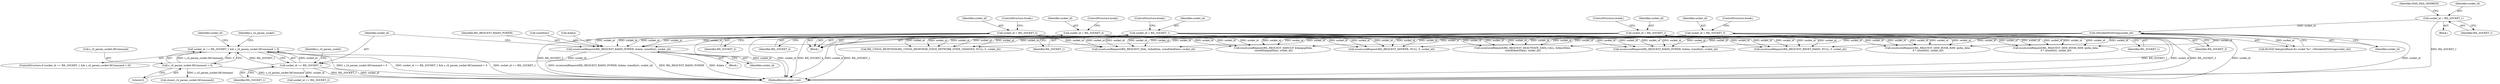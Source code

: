 digraph "0_Android_cd5f15f588a5d27e99ba12f057245bfe507f8c42@API" {
"1000397" [label="(Call,socket_id == RIL_SOCKET_1 && s_ril_param_socket.fdCommand > 0)"];
"1000398" [label="(Call,socket_id == RIL_SOCKET_1)"];
"1000389" [label="(Call,issueLocalRequest(RIL_REQUEST_RADIO_POWER, &data, sizeof(int), socket_id))"];
"1000364" [label="(Call,socket_id = RIL_SOCKET_1)"];
"1000349" [label="(Call,socket_id = RIL_SOCKET_2)"];
"1000359" [label="(Call,socket_id = RIL_SOCKET_4)"];
"1000344" [label="(Call,socket_id = RIL_SOCKET_1)"];
"1000146" [label="(Call,rilSocketIdToString(socket_id))"];
"1000133" [label="(Call,socket_id = RIL_SOCKET_1)"];
"1000354" [label="(Call,socket_id = RIL_SOCKET_3)"];
"1000401" [label="(Call,s_ril_param_socket.fdCommand > 0)"];
"1000389" [label="(Call,issueLocalRequest(RIL_REQUEST_RADIO_POWER, &data, sizeof(int), socket_id))"];
"1000616" [label="(Call,issueLocalRequest(RIL_REQUEST_HANGUP, &hangupData,\n sizeof(hangupData), socket_id))"];
"1000346" [label="(Identifier,RIL_SOCKET_1)"];
"1000397" [label="(Call,socket_id == RIL_SOCKET_1 && s_ril_param_socket.fdCommand > 0)"];
"1000146" [label="(Call,rilSocketIdToString(socket_id))"];
"1000596" [label="(Call,issueLocalRequest(RIL_REQUEST_DIAL, &dialData, sizeof(dialData), socket_id))"];
"1000377" [label="(Call,issueLocalRequest(RIL_REQUEST_RESET_RADIO, NULL, 0, socket_id))"];
"1000345" [label="(Identifier,socket_id)"];
"1000401" [label="(Call,s_ril_param_socket.fdCommand > 0)"];
"1000112" [label="(Block,)"];
"1000357" [label="(ControlStructure,break;)"];
"1000373" [label="(Block,)"];
"1000395" [label="(Identifier,socket_id)"];
"1000403" [label="(Identifier,s_ril_param_socket)"];
"1000355" [label="(Identifier,socket_id)"];
"1000482" [label="(Call,issueLocalRequest(RIL_REQUEST_OEM_HOOK_RAW, qxdm_data,\n 6 * sizeof(int), socket_id))"];
"1000393" [label="(Call,sizeof(int))"];
"1000347" [label="(ControlStructure,break;)"];
"1000144" [label="(Call,RLOGI(\"debugCallback for socket %s\", rilSocketIdToString(socket_id)))"];
"1000147" [label="(Identifier,socket_id)"];
"1000365" [label="(Identifier,socket_id)"];
"1000398" [label="(Call,socket_id == RIL_SOCKET_1)"];
"1000407" [label="(Call,close(s_ril_param_socket.fdCommand))"];
"1000361" [label="(Identifier,RIL_SOCKET_4)"];
"1000133" [label="(Call,socket_id = RIL_SOCKET_1)"];
"1000344" [label="(Call,socket_id = RIL_SOCKET_1)"];
"1000364" [label="(Call,socket_id = RIL_SOCKET_1)"];
"1000354" [label="(Call,socket_id = RIL_SOCKET_3)"];
"1000524" [label="(Call,issueLocalRequest(RIL_REQUEST_OEM_HOOK_RAW, qxdm_data,\n 6 * sizeof(int), socket_id))"];
"1000342" [label="(Block,)"];
"1000352" [label="(ControlStructure,break;)"];
"1000400" [label="(Identifier,RIL_SOCKET_1)"];
"1000557" [label="(Call,issueLocalRequest(RIL_REQUEST_DEACTIVATE_DATA_CALL, &deactData,\n sizeof(deactData), socket_id))"];
"1000362" [label="(ControlStructure,break;)"];
"1000366" [label="(Identifier,RIL_SOCKET_1)"];
"1000633" [label="(MethodReturn,static void)"];
"1000138" [label="(Identifier,MAX_DIAL_ADDRESS)"];
"1000391" [label="(Call,&data)"];
"1000607" [label="(Call,issueLocalRequest(RIL_REQUEST_ANSWER, NULL, 0, socket_id))"];
"1000396" [label="(ControlStructure,if (socket_id == RIL_SOCKET_1 && s_ril_param_socket.fdCommand > 0))"];
"1000351" [label="(Identifier,RIL_SOCKET_2)"];
"1000539" [label="(Call,issueLocalRequest(RIL_REQUEST_RADIO_POWER, &data, sizeof(int), socket_id))"];
"1000402" [label="(Call,s_ril_param_socket.fdCommand)"];
"1000360" [label="(Identifier,socket_id)"];
"1000420" [label="(Call,socket_id == RIL_SOCKET_2)"];
"1000350" [label="(Identifier,socket_id)"];
"1000359" [label="(Call,socket_id = RIL_SOCKET_4)"];
"1000135" [label="(Identifier,RIL_SOCKET_1)"];
"1000134" [label="(Identifier,socket_id)"];
"1000409" [label="(Identifier,s_ril_param_socket)"];
"1000421" [label="(Identifier,socket_id)"];
"1000399" [label="(Identifier,socket_id)"];
"1000367" [label="(ControlStructure,break;)"];
"1000356" [label="(Identifier,RIL_SOCKET_3)"];
"1000390" [label="(Identifier,RIL_REQUEST_RADIO_POWER)"];
"1000405" [label="(Literal,0)"];
"1000443" [label="(Call,RIL_UNSOL_RESPONSE(RIL_UNSOL_RESPONSE_VOICE_NETWORK_STATE_CHANGED, NULL, 0, socket_id))"];
"1000349" [label="(Call,socket_id = RIL_SOCKET_2)"];
"1000397" -> "1000396"  [label="AST: "];
"1000397" -> "1000398"  [label="CFG: "];
"1000397" -> "1000401"  [label="CFG: "];
"1000398" -> "1000397"  [label="AST: "];
"1000401" -> "1000397"  [label="AST: "];
"1000409" -> "1000397"  [label="CFG: "];
"1000421" -> "1000397"  [label="CFG: "];
"1000397" -> "1000633"  [label="DDG: socket_id == RIL_SOCKET_1 && s_ril_param_socket.fdCommand > 0"];
"1000397" -> "1000633"  [label="DDG: socket_id == RIL_SOCKET_1"];
"1000397" -> "1000633"  [label="DDG: s_ril_param_socket.fdCommand > 0"];
"1000398" -> "1000397"  [label="DDG: socket_id"];
"1000398" -> "1000397"  [label="DDG: RIL_SOCKET_1"];
"1000401" -> "1000397"  [label="DDG: s_ril_param_socket.fdCommand"];
"1000401" -> "1000397"  [label="DDG: 0"];
"1000398" -> "1000400"  [label="CFG: "];
"1000399" -> "1000398"  [label="AST: "];
"1000400" -> "1000398"  [label="AST: "];
"1000403" -> "1000398"  [label="CFG: "];
"1000398" -> "1000633"  [label="DDG: RIL_SOCKET_1"];
"1000398" -> "1000633"  [label="DDG: socket_id"];
"1000389" -> "1000398"  [label="DDG: socket_id"];
"1000398" -> "1000420"  [label="DDG: socket_id"];
"1000389" -> "1000373"  [label="AST: "];
"1000389" -> "1000395"  [label="CFG: "];
"1000390" -> "1000389"  [label="AST: "];
"1000391" -> "1000389"  [label="AST: "];
"1000393" -> "1000389"  [label="AST: "];
"1000395" -> "1000389"  [label="AST: "];
"1000399" -> "1000389"  [label="CFG: "];
"1000389" -> "1000633"  [label="DDG: issueLocalRequest(RIL_REQUEST_RADIO_POWER, &data, sizeof(int), socket_id)"];
"1000389" -> "1000633"  [label="DDG: RIL_REQUEST_RADIO_POWER"];
"1000389" -> "1000633"  [label="DDG: &data"];
"1000364" -> "1000389"  [label="DDG: socket_id"];
"1000349" -> "1000389"  [label="DDG: socket_id"];
"1000359" -> "1000389"  [label="DDG: socket_id"];
"1000344" -> "1000389"  [label="DDG: socket_id"];
"1000146" -> "1000389"  [label="DDG: socket_id"];
"1000354" -> "1000389"  [label="DDG: socket_id"];
"1000364" -> "1000342"  [label="AST: "];
"1000364" -> "1000366"  [label="CFG: "];
"1000365" -> "1000364"  [label="AST: "];
"1000366" -> "1000364"  [label="AST: "];
"1000367" -> "1000364"  [label="CFG: "];
"1000364" -> "1000633"  [label="DDG: socket_id"];
"1000364" -> "1000633"  [label="DDG: RIL_SOCKET_1"];
"1000364" -> "1000377"  [label="DDG: socket_id"];
"1000364" -> "1000443"  [label="DDG: socket_id"];
"1000364" -> "1000482"  [label="DDG: socket_id"];
"1000364" -> "1000524"  [label="DDG: socket_id"];
"1000364" -> "1000539"  [label="DDG: socket_id"];
"1000364" -> "1000557"  [label="DDG: socket_id"];
"1000364" -> "1000596"  [label="DDG: socket_id"];
"1000364" -> "1000607"  [label="DDG: socket_id"];
"1000364" -> "1000616"  [label="DDG: socket_id"];
"1000349" -> "1000342"  [label="AST: "];
"1000349" -> "1000351"  [label="CFG: "];
"1000350" -> "1000349"  [label="AST: "];
"1000351" -> "1000349"  [label="AST: "];
"1000352" -> "1000349"  [label="CFG: "];
"1000349" -> "1000633"  [label="DDG: RIL_SOCKET_2"];
"1000349" -> "1000633"  [label="DDG: socket_id"];
"1000349" -> "1000377"  [label="DDG: socket_id"];
"1000349" -> "1000443"  [label="DDG: socket_id"];
"1000349" -> "1000482"  [label="DDG: socket_id"];
"1000349" -> "1000524"  [label="DDG: socket_id"];
"1000349" -> "1000539"  [label="DDG: socket_id"];
"1000349" -> "1000557"  [label="DDG: socket_id"];
"1000349" -> "1000596"  [label="DDG: socket_id"];
"1000349" -> "1000607"  [label="DDG: socket_id"];
"1000349" -> "1000616"  [label="DDG: socket_id"];
"1000359" -> "1000342"  [label="AST: "];
"1000359" -> "1000361"  [label="CFG: "];
"1000360" -> "1000359"  [label="AST: "];
"1000361" -> "1000359"  [label="AST: "];
"1000362" -> "1000359"  [label="CFG: "];
"1000359" -> "1000633"  [label="DDG: RIL_SOCKET_4"];
"1000359" -> "1000633"  [label="DDG: socket_id"];
"1000359" -> "1000377"  [label="DDG: socket_id"];
"1000359" -> "1000443"  [label="DDG: socket_id"];
"1000359" -> "1000482"  [label="DDG: socket_id"];
"1000359" -> "1000524"  [label="DDG: socket_id"];
"1000359" -> "1000539"  [label="DDG: socket_id"];
"1000359" -> "1000557"  [label="DDG: socket_id"];
"1000359" -> "1000596"  [label="DDG: socket_id"];
"1000359" -> "1000607"  [label="DDG: socket_id"];
"1000359" -> "1000616"  [label="DDG: socket_id"];
"1000344" -> "1000342"  [label="AST: "];
"1000344" -> "1000346"  [label="CFG: "];
"1000345" -> "1000344"  [label="AST: "];
"1000346" -> "1000344"  [label="AST: "];
"1000347" -> "1000344"  [label="CFG: "];
"1000344" -> "1000633"  [label="DDG: RIL_SOCKET_1"];
"1000344" -> "1000633"  [label="DDG: socket_id"];
"1000344" -> "1000377"  [label="DDG: socket_id"];
"1000344" -> "1000443"  [label="DDG: socket_id"];
"1000344" -> "1000482"  [label="DDG: socket_id"];
"1000344" -> "1000524"  [label="DDG: socket_id"];
"1000344" -> "1000539"  [label="DDG: socket_id"];
"1000344" -> "1000557"  [label="DDG: socket_id"];
"1000344" -> "1000596"  [label="DDG: socket_id"];
"1000344" -> "1000607"  [label="DDG: socket_id"];
"1000344" -> "1000616"  [label="DDG: socket_id"];
"1000146" -> "1000144"  [label="AST: "];
"1000146" -> "1000147"  [label="CFG: "];
"1000147" -> "1000146"  [label="AST: "];
"1000144" -> "1000146"  [label="CFG: "];
"1000146" -> "1000633"  [label="DDG: socket_id"];
"1000146" -> "1000144"  [label="DDG: socket_id"];
"1000133" -> "1000146"  [label="DDG: socket_id"];
"1000146" -> "1000377"  [label="DDG: socket_id"];
"1000146" -> "1000443"  [label="DDG: socket_id"];
"1000146" -> "1000482"  [label="DDG: socket_id"];
"1000146" -> "1000524"  [label="DDG: socket_id"];
"1000146" -> "1000539"  [label="DDG: socket_id"];
"1000146" -> "1000557"  [label="DDG: socket_id"];
"1000146" -> "1000596"  [label="DDG: socket_id"];
"1000146" -> "1000607"  [label="DDG: socket_id"];
"1000146" -> "1000616"  [label="DDG: socket_id"];
"1000133" -> "1000112"  [label="AST: "];
"1000133" -> "1000135"  [label="CFG: "];
"1000134" -> "1000133"  [label="AST: "];
"1000135" -> "1000133"  [label="AST: "];
"1000138" -> "1000133"  [label="CFG: "];
"1000133" -> "1000633"  [label="DDG: RIL_SOCKET_1"];
"1000354" -> "1000342"  [label="AST: "];
"1000354" -> "1000356"  [label="CFG: "];
"1000355" -> "1000354"  [label="AST: "];
"1000356" -> "1000354"  [label="AST: "];
"1000357" -> "1000354"  [label="CFG: "];
"1000354" -> "1000633"  [label="DDG: RIL_SOCKET_3"];
"1000354" -> "1000633"  [label="DDG: socket_id"];
"1000354" -> "1000377"  [label="DDG: socket_id"];
"1000354" -> "1000443"  [label="DDG: socket_id"];
"1000354" -> "1000482"  [label="DDG: socket_id"];
"1000354" -> "1000524"  [label="DDG: socket_id"];
"1000354" -> "1000539"  [label="DDG: socket_id"];
"1000354" -> "1000557"  [label="DDG: socket_id"];
"1000354" -> "1000596"  [label="DDG: socket_id"];
"1000354" -> "1000607"  [label="DDG: socket_id"];
"1000354" -> "1000616"  [label="DDG: socket_id"];
"1000401" -> "1000405"  [label="CFG: "];
"1000402" -> "1000401"  [label="AST: "];
"1000405" -> "1000401"  [label="AST: "];
"1000401" -> "1000633"  [label="DDG: s_ril_param_socket.fdCommand"];
"1000401" -> "1000407"  [label="DDG: s_ril_param_socket.fdCommand"];
}
